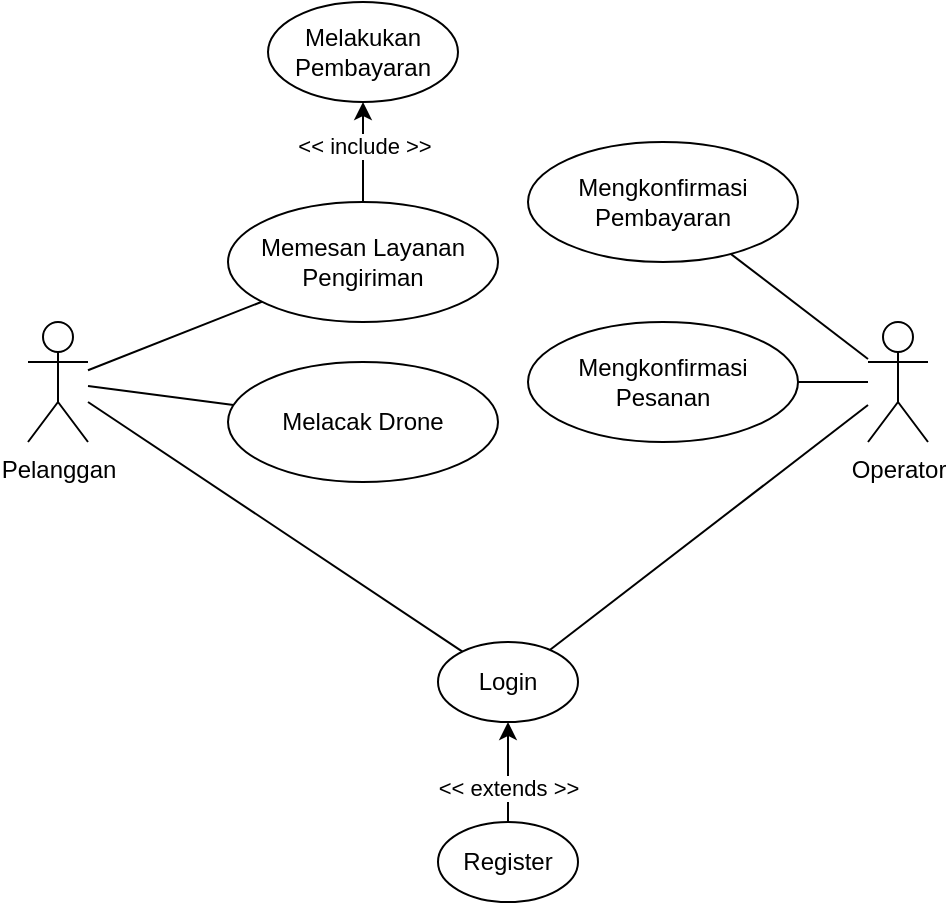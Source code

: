 <mxfile version="16.6.2" type="github">
  <diagram id="SY8f2uYRqJq_rNVQCiKN" name="Page-1">
    <mxGraphModel dx="981" dy="526" grid="1" gridSize="10" guides="1" tooltips="1" connect="1" arrows="1" fold="1" page="1" pageScale="1" pageWidth="850" pageHeight="1100" math="0" shadow="0">
      <root>
        <mxCell id="0" />
        <mxCell id="1" parent="0" />
        <mxCell id="3LM4pGPZjDS5GaEgwwwL-1" value="Pelanggan" style="shape=umlActor;verticalLabelPosition=bottom;verticalAlign=top;html=1;outlineConnect=0;" parent="1" vertex="1">
          <mxGeometry x="220" y="210" width="30" height="60" as="geometry" />
        </mxCell>
        <mxCell id="csZBV8AWnxr3gsY2NxTA-1" value="Operator" style="shape=umlActor;verticalLabelPosition=bottom;verticalAlign=top;html=1;outlineConnect=0;" vertex="1" parent="1">
          <mxGeometry x="640" y="210" width="30" height="60" as="geometry" />
        </mxCell>
        <mxCell id="csZBV8AWnxr3gsY2NxTA-3" value="Memesan Layanan Pengiriman" style="ellipse;whiteSpace=wrap;html=1;" vertex="1" parent="1">
          <mxGeometry x="320" y="150" width="135" height="60" as="geometry" />
        </mxCell>
        <mxCell id="csZBV8AWnxr3gsY2NxTA-4" value="Login" style="ellipse;whiteSpace=wrap;html=1;" vertex="1" parent="1">
          <mxGeometry x="425" y="370" width="70" height="40" as="geometry" />
        </mxCell>
        <mxCell id="csZBV8AWnxr3gsY2NxTA-6" value="Register" style="ellipse;whiteSpace=wrap;html=1;" vertex="1" parent="1">
          <mxGeometry x="425" y="460" width="70" height="40" as="geometry" />
        </mxCell>
        <mxCell id="csZBV8AWnxr3gsY2NxTA-7" value="" style="endArrow=classic;html=1;rounded=0;exitX=0.5;exitY=0;exitDx=0;exitDy=0;" edge="1" parent="1" source="csZBV8AWnxr3gsY2NxTA-6" target="csZBV8AWnxr3gsY2NxTA-4">
          <mxGeometry width="50" height="50" relative="1" as="geometry">
            <mxPoint x="425" y="550" as="sourcePoint" />
            <mxPoint x="475" y="500" as="targetPoint" />
          </mxGeometry>
        </mxCell>
        <mxCell id="csZBV8AWnxr3gsY2NxTA-8" value="&amp;lt;&amp;lt; extends &amp;gt;&amp;gt;" style="edgeLabel;html=1;align=center;verticalAlign=middle;resizable=0;points=[];" vertex="1" connectable="0" parent="csZBV8AWnxr3gsY2NxTA-7">
          <mxGeometry x="0.457" y="3" relative="1" as="geometry">
            <mxPoint x="3" y="19" as="offset" />
          </mxGeometry>
        </mxCell>
        <mxCell id="csZBV8AWnxr3gsY2NxTA-10" value="" style="endArrow=none;html=1;rounded=0;" edge="1" parent="1" source="csZBV8AWnxr3gsY2NxTA-4" target="3LM4pGPZjDS5GaEgwwwL-1">
          <mxGeometry width="50" height="50" relative="1" as="geometry">
            <mxPoint x="420" y="410" as="sourcePoint" />
            <mxPoint x="470" y="360" as="targetPoint" />
          </mxGeometry>
        </mxCell>
        <mxCell id="csZBV8AWnxr3gsY2NxTA-11" value="" style="endArrow=none;html=1;rounded=0;" edge="1" parent="1" source="csZBV8AWnxr3gsY2NxTA-4" target="csZBV8AWnxr3gsY2NxTA-1">
          <mxGeometry width="50" height="50" relative="1" as="geometry">
            <mxPoint x="415.734" y="353.303" as="sourcePoint" />
            <mxPoint x="300" y="253" as="targetPoint" />
          </mxGeometry>
        </mxCell>
        <mxCell id="csZBV8AWnxr3gsY2NxTA-12" value="" style="endArrow=none;html=1;rounded=0;" edge="1" parent="1" source="csZBV8AWnxr3gsY2NxTA-3" target="3LM4pGPZjDS5GaEgwwwL-1">
          <mxGeometry width="50" height="50" relative="1" as="geometry">
            <mxPoint x="443.236" y="354.337" as="sourcePoint" />
            <mxPoint x="300" y="250.833" as="targetPoint" />
          </mxGeometry>
        </mxCell>
        <mxCell id="csZBV8AWnxr3gsY2NxTA-13" value="Mengkonfirmasi Pesanan" style="ellipse;whiteSpace=wrap;html=1;" vertex="1" parent="1">
          <mxGeometry x="470" y="210" width="135" height="60" as="geometry" />
        </mxCell>
        <mxCell id="csZBV8AWnxr3gsY2NxTA-15" value="Melakukan Pembayaran" style="ellipse;whiteSpace=wrap;html=1;" vertex="1" parent="1">
          <mxGeometry x="340" y="50" width="95" height="50" as="geometry" />
        </mxCell>
        <mxCell id="csZBV8AWnxr3gsY2NxTA-17" value="" style="endArrow=classic;html=1;rounded=0;" edge="1" parent="1" source="csZBV8AWnxr3gsY2NxTA-3" target="csZBV8AWnxr3gsY2NxTA-15">
          <mxGeometry width="50" height="50" relative="1" as="geometry">
            <mxPoint x="470" y="550" as="sourcePoint" />
            <mxPoint x="470" y="500.0" as="targetPoint" />
          </mxGeometry>
        </mxCell>
        <mxCell id="csZBV8AWnxr3gsY2NxTA-18" value="&amp;lt;&amp;lt; include &amp;gt;&amp;gt;" style="edgeLabel;html=1;align=center;verticalAlign=middle;resizable=0;points=[];" vertex="1" connectable="0" parent="csZBV8AWnxr3gsY2NxTA-17">
          <mxGeometry x="0.457" y="3" relative="1" as="geometry">
            <mxPoint x="3" y="8" as="offset" />
          </mxGeometry>
        </mxCell>
        <mxCell id="csZBV8AWnxr3gsY2NxTA-19" value="" style="endArrow=none;html=1;rounded=0;" edge="1" parent="1" source="csZBV8AWnxr3gsY2NxTA-20" target="3LM4pGPZjDS5GaEgwwwL-1">
          <mxGeometry width="50" height="50" relative="1" as="geometry">
            <mxPoint x="390" y="250" as="sourcePoint" />
            <mxPoint x="260" y="243.684" as="targetPoint" />
          </mxGeometry>
        </mxCell>
        <mxCell id="csZBV8AWnxr3gsY2NxTA-20" value="Melacak Drone" style="ellipse;whiteSpace=wrap;html=1;" vertex="1" parent="1">
          <mxGeometry x="320" y="230" width="135" height="60" as="geometry" />
        </mxCell>
        <mxCell id="csZBV8AWnxr3gsY2NxTA-21" value="Mengkonfirmasi Pembayaran" style="ellipse;whiteSpace=wrap;html=1;" vertex="1" parent="1">
          <mxGeometry x="470" y="120" width="135" height="60" as="geometry" />
        </mxCell>
        <mxCell id="csZBV8AWnxr3gsY2NxTA-22" value="" style="endArrow=none;html=1;rounded=0;" edge="1" parent="1" source="csZBV8AWnxr3gsY2NxTA-13" target="csZBV8AWnxr3gsY2NxTA-1">
          <mxGeometry width="50" height="50" relative="1" as="geometry">
            <mxPoint x="485.294" y="462.01" as="sourcePoint" />
            <mxPoint x="650" y="267.692" as="targetPoint" />
          </mxGeometry>
        </mxCell>
        <mxCell id="csZBV8AWnxr3gsY2NxTA-23" value="" style="endArrow=none;html=1;rounded=0;" edge="1" parent="1" source="csZBV8AWnxr3gsY2NxTA-21" target="csZBV8AWnxr3gsY2NxTA-1">
          <mxGeometry width="50" height="50" relative="1" as="geometry">
            <mxPoint x="620.108" y="258.787" as="sourcePoint" />
            <mxPoint x="650" y="252.791" as="targetPoint" />
          </mxGeometry>
        </mxCell>
      </root>
    </mxGraphModel>
  </diagram>
</mxfile>
